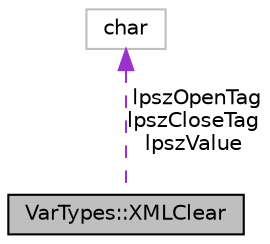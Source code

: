 digraph "VarTypes::XMLClear"
{
 // INTERACTIVE_SVG=YES
  edge [fontname="Helvetica",fontsize="10",labelfontname="Helvetica",labelfontsize="10"];
  node [fontname="Helvetica",fontsize="10",shape=record];
  Node1 [label="VarTypes::XMLClear",height=0.2,width=0.4,color="black", fillcolor="grey75", style="filled", fontcolor="black"];
  Node2 -> Node1 [dir="back",color="darkorchid3",fontsize="10",style="dashed",label=" lpszOpenTag\nlpszCloseTag\nlpszValue" ,fontname="Helvetica"];
  Node2 [label="char",height=0.2,width=0.4,color="grey75", fillcolor="white", style="filled"];
}

